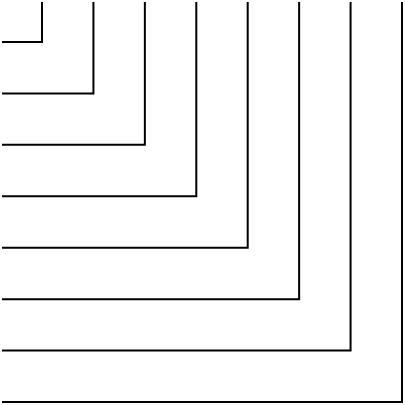 <mxfile version="15.5.7" type="github"><diagram id="utINXByFvae1_0HzKed_" name="Page-1"><mxGraphModel dx="806" dy="522" grid="1" gridSize="10" guides="1" tooltips="1" connect="1" arrows="1" fold="1" page="1" pageScale="1" pageWidth="827" pageHeight="1169" math="0" shadow="0"><root><mxCell id="0"/><mxCell id="1" parent="0"/><mxCell id="Zl6tU7Gi24n6w2dyUxqQ-1" value="" style="verticalLabelPosition=bottom;shadow=0;dashed=0;align=center;html=1;verticalAlign=top;shape=mxgraph.electrical.transmission.eightLineBusElbow;notch=180;" vertex="1" parent="1"><mxGeometry x="310" y="170" width="200" height="200" as="geometry"/></mxCell></root></mxGraphModel></diagram></mxfile>